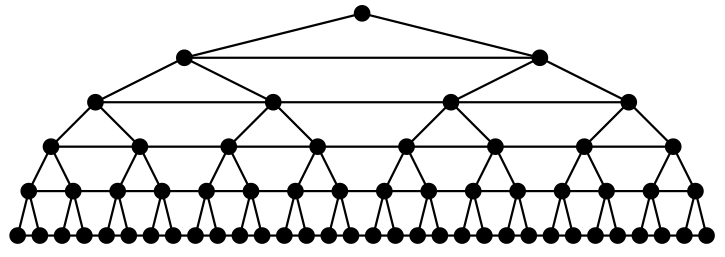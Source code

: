 <?xml version="1.0"?>
<!DOCTYPE ipe SYSTEM "ipe.dtd">
<ipe version="70218" creator="Ipe 7.2.24">
<info created="D:20220720145104" modified="D:20220721092933"/>
<ipestyle name="basic">
<symbol name="arrow/arc(spx)">
<path stroke="sym-stroke" fill="sym-stroke" pen="sym-pen">
0 0 m
-1 0.333 l
-1 -0.333 l
h
</path>
</symbol>
<symbol name="arrow/farc(spx)">
<path stroke="sym-stroke" fill="white" pen="sym-pen">
0 0 m
-1 0.333 l
-1 -0.333 l
h
</path>
</symbol>
<symbol name="arrow/ptarc(spx)">
<path stroke="sym-stroke" fill="sym-stroke" pen="sym-pen">
0 0 m
-1 0.333 l
-0.8 0 l
-1 -0.333 l
h
</path>
</symbol>
<symbol name="arrow/fptarc(spx)">
<path stroke="sym-stroke" fill="white" pen="sym-pen">
0 0 m
-1 0.333 l
-0.8 0 l
-1 -0.333 l
h
</path>
</symbol>
<symbol name="mark/circle(sx)" transformations="translations">
<path fill="sym-stroke">
0.6 0 0 0.6 0 0 e
0.4 0 0 0.4 0 0 e
</path>
</symbol>
<symbol name="mark/disk(sx)" transformations="translations">
<path fill="sym-stroke">
0.6 0 0 0.6 0 0 e
</path>
</symbol>
<symbol name="mark/fdisk(sfx)" transformations="translations">
<group>
<path fill="sym-fill">
0.5 0 0 0.5 0 0 e
</path>
<path fill="sym-stroke" fillrule="eofill">
0.6 0 0 0.6 0 0 e
0.4 0 0 0.4 0 0 e
</path>
</group>
</symbol>
<symbol name="mark/box(sx)" transformations="translations">
<path fill="sym-stroke" fillrule="eofill">
-0.6 -0.6 m
0.6 -0.6 l
0.6 0.6 l
-0.6 0.6 l
h
-0.4 -0.4 m
0.4 -0.4 l
0.4 0.4 l
-0.4 0.4 l
h
</path>
</symbol>
<symbol name="mark/square(sx)" transformations="translations">
<path fill="sym-stroke">
-0.6 -0.6 m
0.6 -0.6 l
0.6 0.6 l
-0.6 0.6 l
h
</path>
</symbol>
<symbol name="mark/fsquare(sfx)" transformations="translations">
<group>
<path fill="sym-fill">
-0.5 -0.5 m
0.5 -0.5 l
0.5 0.5 l
-0.5 0.5 l
h
</path>
<path fill="sym-stroke" fillrule="eofill">
-0.6 -0.6 m
0.6 -0.6 l
0.6 0.6 l
-0.6 0.6 l
h
-0.4 -0.4 m
0.4 -0.4 l
0.4 0.4 l
-0.4 0.4 l
h
</path>
</group>
</symbol>
<symbol name="mark/cross(sx)" transformations="translations">
<group>
<path fill="sym-stroke">
-0.43 -0.57 m
0.57 0.43 l
0.43 0.57 l
-0.57 -0.43 l
h
</path>
<path fill="sym-stroke">
-0.43 0.57 m
0.57 -0.43 l
0.43 -0.57 l
-0.57 0.43 l
h
</path>
</group>
</symbol>
<symbol name="arrow/fnormal(spx)">
<path stroke="sym-stroke" fill="white" pen="sym-pen">
0 0 m
-1 0.333 l
-1 -0.333 l
h
</path>
</symbol>
<symbol name="arrow/pointed(spx)">
<path stroke="sym-stroke" fill="sym-stroke" pen="sym-pen">
0 0 m
-1 0.333 l
-0.8 0 l
-1 -0.333 l
h
</path>
</symbol>
<symbol name="arrow/fpointed(spx)">
<path stroke="sym-stroke" fill="white" pen="sym-pen">
0 0 m
-1 0.333 l
-0.8 0 l
-1 -0.333 l
h
</path>
</symbol>
<symbol name="arrow/linear(spx)">
<path stroke="sym-stroke" pen="sym-pen">
-1 0.333 m
0 0 l
-1 -0.333 l
</path>
</symbol>
<symbol name="arrow/fdouble(spx)">
<path stroke="sym-stroke" fill="white" pen="sym-pen">
0 0 m
-1 0.333 l
-1 -0.333 l
h
-1 0 m
-2 0.333 l
-2 -0.333 l
h
</path>
</symbol>
<symbol name="arrow/double(spx)">
<path stroke="sym-stroke" fill="sym-stroke" pen="sym-pen">
0 0 m
-1 0.333 l
-1 -0.333 l
h
-1 0 m
-2 0.333 l
-2 -0.333 l
h
</path>
</symbol>
<symbol name="arrow/mid-normal(spx)">
<path stroke="sym-stroke" fill="sym-stroke" pen="sym-pen">
0.5 0 m
-0.5 0.333 l
-0.5 -0.333 l
h
</path>
</symbol>
<symbol name="arrow/mid-fnormal(spx)">
<path stroke="sym-stroke" fill="white" pen="sym-pen">
0.5 0 m
-0.5 0.333 l
-0.5 -0.333 l
h
</path>
</symbol>
<symbol name="arrow/mid-pointed(spx)">
<path stroke="sym-stroke" fill="sym-stroke" pen="sym-pen">
0.5 0 m
-0.5 0.333 l
-0.3 0 l
-0.5 -0.333 l
h
</path>
</symbol>
<symbol name="arrow/mid-fpointed(spx)">
<path stroke="sym-stroke" fill="white" pen="sym-pen">
0.5 0 m
-0.5 0.333 l
-0.3 0 l
-0.5 -0.333 l
h
</path>
</symbol>
<symbol name="arrow/mid-double(spx)">
<path stroke="sym-stroke" fill="sym-stroke" pen="sym-pen">
1 0 m
0 0.333 l
0 -0.333 l
h
0 0 m
-1 0.333 l
-1 -0.333 l
h
</path>
</symbol>
<symbol name="arrow/mid-fdouble(spx)">
<path stroke="sym-stroke" fill="white" pen="sym-pen">
1 0 m
0 0.333 l
0 -0.333 l
h
0 0 m
-1 0.333 l
-1 -0.333 l
h
</path>
</symbol>
<anglesize name="22.5 deg" value="22.5"/>
<anglesize name="30 deg" value="30"/>
<anglesize name="45 deg" value="45"/>
<anglesize name="60 deg" value="60"/>
<anglesize name="90 deg" value="90"/>
<arrowsize name="large" value="10"/>
<arrowsize name="small" value="5"/>
<arrowsize name="tiny" value="3"/>
<color name="blue" value="0 0 1"/>
<color name="brown" value="0.647 0.165 0.165"/>
<color name="darkblue" value="0 0 0.545"/>
<color name="darkcyan" value="0 0.545 0.545"/>
<color name="darkgray" value="0.663"/>
<color name="darkgreen" value="0 0.392 0"/>
<color name="darkmagenta" value="0.545 0 0.545"/>
<color name="darkorange" value="1 0.549 0"/>
<color name="darkred" value="0.545 0 0"/>
<color name="gold" value="1 0.843 0"/>
<color name="gray" value="0.745"/>
<color name="green" value="0 1 0"/>
<color name="lightblue" value="0.678 0.847 0.902"/>
<color name="lightcyan" value="0.878 1 1"/>
<color name="lightgray" value="0.827"/>
<color name="lightgreen" value="0.565 0.933 0.565"/>
<color name="lightyellow" value="1 1 0.878"/>
<color name="navy" value="0 0 0.502"/>
<color name="orange" value="1 0.647 0"/>
<color name="pink" value="1 0.753 0.796"/>
<color name="purple" value="0.627 0.125 0.941"/>
<color name="red" value="1 0 0"/>
<color name="seagreen" value="0.18 0.545 0.341"/>
<color name="turquoise" value="0.251 0.878 0.816"/>
<color name="violet" value="0.933 0.51 0.933"/>
<color name="yellow" value="1 1 0"/>
<dashstyle name="dash dot dotted" value="[4 2 1 2 1 2] 0"/>
<dashstyle name="dash dotted" value="[4 2 1 2] 0"/>
<dashstyle name="dashed" value="[4] 0"/>
<dashstyle name="dotted" value="[1 3] 0"/>
<gridsize name="10 pts (~3.5 mm)" value="10"/>
<gridsize name="14 pts (~5 mm)" value="14"/>
<gridsize name="16 pts (~6 mm)" value="16"/>
<gridsize name="20 pts (~7 mm)" value="20"/>
<gridsize name="28 pts (~10 mm)" value="28"/>
<gridsize name="32 pts (~12 mm)" value="32"/>
<gridsize name="4 pts" value="4"/>
<gridsize name="56 pts (~20 mm)" value="56"/>
<gridsize name="8 pts (~3 mm)" value="8"/>
<opacity name="10%" value="0.1"/>
<opacity name="30%" value="0.3"/>
<opacity name="50%" value="0.5"/>
<opacity name="75%" value="0.75"/>
<pen name="fat" value="1.2"/>
<pen name="heavier" value="0.8"/>
<pen name="ultrafat" value="2"/>
<symbolsize name="large" value="5"/>
<symbolsize name="small" value="2"/>
<symbolsize name="tiny" value="1.1"/>
<textsize name="Huge" value="\Huge"/>
<textsize name="LARGE" value="\LARGE"/>
<textsize name="Large" value="\Large"/>
<textsize name="footnote" value="\footnotesize"/>
<textsize name="huge" value="\huge"/>
<textsize name="large" value="\large"/>
<textsize name="small" value="\small"/>
<textsize name="tiny" value="\tiny"/>
<textstyle name="center" begin="\begin{center}" end="\end{center}"/>
<textstyle name="item" begin="\begin{itemize}\item{}" end="\end{itemize}"/>
<textstyle name="itemize" begin="\begin{itemize}" end="\end{itemize}"/>
<tiling name="falling" angle="-60" step="4" width="1"/>
<tiling name="rising" angle="30" step="4" width="1"/>
</ipestyle>
<ipestyle name="brew">
<color name="aliceblue" value="0.941 0.973 1"/>
<color name="brew1" value="0.552 0.827 0.78"/>
<color name="brew2" value="1 1 0.701"/>
<color name="brew3" value="0.745 0.729 0.854"/>
<color name="brew4" value="0.984 0.501 0.447"/>
<color name="brew5" value="0.501 0.694 0.827"/>
<color name="brew6" value="0.992 0.705 0.384"/>
<color name="brew7" value="0.701 0.87 0.411"/>
<color name="brew8" value="0.988 0.803 0.898"/>
</ipestyle>
<ipestyle>
<opacity name="10%" value="0.1"/>
<opacity name="20%" value="0.2"/>
<opacity name="30%" value="0.3"/>
<opacity name="40%" value="0.4"/>
<opacity name="50%" value="0.5"/>
<opacity name="60%" value="0.6"/>
<opacity name="70%" value="0.7"/>
<opacity name="80%" value="0.8"/>
<opacity name="90%" value="0.9"/>
</ipestyle>
<page>
<layer name="T_h"/>
<layer name="paths"/>
<layer name="alpha"/>
<layer name="beta"/>
<view layers="T_h paths" active="paths"/>
<view layers="T_h paths alpha" active="beta"/>
<view layers="T_h paths beta" active="beta"/>
<path layer="beta" matrix="1.26985 0 0 1.0265 -68.9268 -65.3857" stroke="black" fill="brew4">
149.041 622.632
156.267 618.403
219.185 618.755
283.688 619.46
348.192 619.108
355.771 621.751
355.771 631.092
282.455 627.215
220.242 628.096
151.861 630.739 u
</path>
<path matrix="1.24474 0 0 1.0265 -62.1083 -48.4665" stroke="black" fill="brew4">
149.041 622.632
156.267 618.403
219.185 618.755
283.688 619.46
348.192 619.108
355.771 621.751
355.771 631.092
282.455 627.215
220.242 628.096
151.861 630.739 u
</path>
<path matrix="1.155 0 0 1 -41.2381 -16.39" stroke="black" fill="brew4">
149.041 622.632
156.267 618.403
219.185 618.755
283.688 619.46
348.192 619.108
355.771 621.751
355.771 631.092
282.455 627.215
220.242 628.096
151.861 630.739 u
</path>
<path stroke="black" fill="brew4">
149.041 622.632
156.267 618.403
219.185 618.755
283.688 619.46
348.192 619.108
355.771 621.751
355.771 631.092
282.455 627.215
220.242 628.096
151.861 630.739 u
</path>
<path stroke="black" fill="brew4">
251.789 645.672
177.239 646.201
177.063 632.102
250.908 636.508
331.855 635.098
332.331 646.201 u
</path>
<path stroke="black" fill="brew4">
245.621 660.653
246.502 650.431
258.134 652.369
259.015 660.3 u
</path>
<path layer="alpha" matrix="1 0 0 1 208.516 1.10535" stroke="black" fill="brew3">
153.095 594.915
145.516 599.321
138.114 569.36
145.34 565.836 u
</path>
<path matrix="1 0 0 1 192.302 1.10535" stroke="black" fill="brew3">
153.095 594.915
145.516 599.321
138.114 569.36
145.34 565.836 u
</path>
<path matrix="1 0 0 1 160.05 1.81031" stroke="black" fill="brew3">
153.095 594.915
145.516 599.321
138.114 569.36
145.34 565.836 u
</path>
<path matrix="1 0 0 1 128.503 1.10535" stroke="black" fill="brew3">
153.095 594.915
145.516 599.321
138.114 569.36
145.34 565.836 u
</path>
<path matrix="1 0 0 1 80.213 1.28159" stroke="black" fill="brew3">
153.095 594.915
145.516 599.321
138.114 569.36
145.34 565.836 u
</path>
<path matrix="1 0 0 1 63.9989 1.98655" stroke="black" fill="brew3">
153.095 594.915
145.516 599.321
138.114 569.36
145.34 565.836 u
</path>
<path matrix="1 0 0 1 32.8044 0.752873" stroke="black" fill="brew3">
153.095 594.915
145.516 599.321
138.114 569.36
145.34 565.836 u
</path>
<path matrix="1 0 0 1 0.2 0.4" stroke="black" fill="brew3">
153.095 594.915
145.516 599.321
138.114 569.36
145.34 565.836 u
</path>
<path matrix="1 0 0 1 160.084 0.00031181" stroke="black" fill="brew3">
172.481 615.007
167.546 608.662
158.558 589.275
153.623 570.242
162.788 568.479
166.841 590.862
178.826 611.129 u
</path>
<path matrix="1 0 0 1 128.656 0.705272" stroke="black" fill="brew3">
172.481 615.007
167.546 608.662
158.558 589.275
153.623 570.242
162.788 568.479
166.841 590.862
178.826 611.129 u
</path>
<path matrix="1 0 0 1 31.981 -0.175928" stroke="black" fill="brew3">
172.481 615.007
167.546 608.662
158.558 589.275
153.623 570.242
162.788 568.479
166.841 590.862
178.826 611.129 u
</path>
<path stroke="black" fill="brew3">
172.481 615.007
167.546 608.662
158.558 589.275
153.623 570.242
162.788 568.479
166.841 590.862
178.826 611.129 u
</path>
<path matrix="-1 0 0 1 503.578 0.352231" stroke="black" fill="brew3">
291.267 628.225
281.926 630.163
261.306 608.662
254.785 591.567
251.965 575.881
253.551 569.889
259.015 568.655
267.651 602.846
290.914 621.527 u
</path>
<path stroke="black" fill="brew3">
291.267 628.225
281.926 630.163
261.306 608.662
254.785 591.567
251.965 575.881
253.551 569.889
259.015 568.655
267.651 602.846
290.914 621.527 u
</path>
<path stroke="black" fill="brew3">
306.247 645.496
319.818 644.967
353.832 626.991
369.165 609.543
378.505 592.095
381.678 572.533
372.161 568.655
366.874 591.567
359.119 605.666
342.553 622.056
309.419 637.565
309.419 637.565 u
</path>
<path stroke="black" fill="brew3">
193.806 649.373
150.098 628.225
133.708 609.896
118.728 575.705
127.892 564.778
135.647 586.279
147.984 613.949
187.461 634.217
214.25 643.734
265.712 652.017
258.31 664.354 u
</path>
<use layer="T_h" name="mark/disk(sx)" pos="128 576" size="large" stroke="black"/>
<use name="mark/disk(sx)" pos="136 576" size="large" stroke="black"/>
<use name="mark/disk(sx)" pos="132 592" size="large" stroke="black"/>
<path stroke="black" pen="heavier">
128 576 m
132 592 l
</path>
<path stroke="black" pen="heavier">
132 592 m
136 576 l
</path>
<use matrix="1 0 0 1 16 0" name="mark/disk(sx)" pos="128 576" size="large" stroke="black"/>
<use matrix="1 0 0 1 16 0" name="mark/disk(sx)" pos="136 576" size="large" stroke="black"/>
<use matrix="1 0 0 1 16 0" name="mark/disk(sx)" pos="132 592" size="large" stroke="black"/>
<path matrix="1 0 0 1 16 0" stroke="black" pen="heavier">
128 576 m
132 592 l
</path>
<path matrix="1 0 0 1 16 0" stroke="black" pen="heavier">
132 592 m
136 576 l
</path>
<use name="mark/disk(sx)" pos="140 608" size="large" stroke="black"/>
<path stroke="black" pen="heavier">
132 592 m
140 608 l
</path>
<path stroke="black" pen="heavier">
140 608 m
148 592 l
</path>
<use matrix="1 0 0 1 32 0" name="mark/disk(sx)" pos="128 576" size="large" stroke="black"/>
<use matrix="1 0 0 1 32 0" name="mark/disk(sx)" pos="136 576" size="large" stroke="black"/>
<use matrix="1 0 0 1 32 0" name="mark/disk(sx)" pos="132 592" size="large" stroke="black"/>
<path matrix="1 0 0 1 32 0" stroke="black" pen="heavier">
128 576 m
132 592 l
</path>
<path matrix="1 0 0 1 32 0" stroke="black" pen="heavier">
132 592 m
136 576 l
</path>
<use matrix="1 0 0 1 48 0" name="mark/disk(sx)" pos="128 576" size="large" stroke="black"/>
<use matrix="1 0 0 1 48 0" name="mark/disk(sx)" pos="136 576" size="large" stroke="black"/>
<use matrix="1 0 0 1 48 0" name="mark/disk(sx)" pos="132 592" size="large" stroke="black"/>
<path matrix="1 0 0 1 48 0" stroke="black" pen="heavier">
128 576 m
132 592 l
</path>
<path matrix="1 0 0 1 48 0" stroke="black" pen="heavier">
132 592 m
136 576 l
</path>
<use matrix="1 0 0 1 32 0" name="mark/disk(sx)" pos="140 608" size="large" stroke="black"/>
<path matrix="1 0 0 1 32 0" stroke="black" pen="heavier">
132 592 m
140 608 l
</path>
<path matrix="1 0 0 1 32 0" stroke="black" pen="heavier">
140 608 m
148 592 l
</path>
<use name="mark/disk(sx)" pos="156 624" size="large" stroke="black"/>
<path stroke="black" pen="heavier">
140 608 m
156 624 l
</path>
<path stroke="black" pen="heavier">
156 624 m
172 608 l
</path>
<use matrix="1 0 0 1 64 0" name="mark/disk(sx)" pos="128 576" size="large" stroke="black"/>
<use matrix="1 0 0 1 64 0" name="mark/disk(sx)" pos="136 576" size="large" stroke="black"/>
<use matrix="1 0 0 1 64 0" name="mark/disk(sx)" pos="132 592" size="large" stroke="black"/>
<path matrix="1 0 0 1 64 0" stroke="black" pen="heavier">
128 576 m
132 592 l
</path>
<path matrix="1 0 0 1 64 0" stroke="black" pen="heavier">
132 592 m
136 576 l
</path>
<use matrix="1 0 0 1 80 0" name="mark/disk(sx)" pos="128 576" size="large" stroke="black"/>
<use matrix="1 0 0 1 80 0" name="mark/disk(sx)" pos="136 576" size="large" stroke="black"/>
<use matrix="1 0 0 1 80 0" name="mark/disk(sx)" pos="132 592" size="large" stroke="black"/>
<path matrix="1 0 0 1 80 0" stroke="black" pen="heavier">
128 576 m
132 592 l
</path>
<path matrix="1 0 0 1 80 0" stroke="black" pen="heavier">
132 592 m
136 576 l
</path>
<use matrix="1 0 0 1 64 0" name="mark/disk(sx)" pos="140 608" size="large" stroke="black"/>
<path matrix="1 0 0 1 64 0" stroke="black" pen="heavier">
132 592 m
140 608 l
</path>
<path matrix="1 0 0 1 64 0" stroke="black" pen="heavier">
140 608 m
148 592 l
</path>
<use matrix="1 0 0 1 96 0" name="mark/disk(sx)" pos="128 576" size="large" stroke="black"/>
<use matrix="1 0 0 1 96 0" name="mark/disk(sx)" pos="136 576" size="large" stroke="black"/>
<use matrix="1 0 0 1 96 0" name="mark/disk(sx)" pos="132 592" size="large" stroke="black"/>
<path matrix="1 0 0 1 96 0" stroke="black" pen="heavier">
128 576 m
132 592 l
</path>
<path matrix="1 0 0 1 96 0" stroke="black" pen="heavier">
132 592 m
136 576 l
</path>
<use matrix="1 0 0 1 112 0" name="mark/disk(sx)" pos="128 576" size="large" stroke="black"/>
<use matrix="1 0 0 1 112 0" name="mark/disk(sx)" pos="136 576" size="large" stroke="black"/>
<use matrix="1 0 0 1 112 0" name="mark/disk(sx)" pos="132 592" size="large" stroke="black"/>
<path matrix="1 0 0 1 112 0" stroke="black" pen="heavier">
128 576 m
132 592 l
</path>
<path matrix="1 0 0 1 112 0" stroke="black" pen="heavier">
132 592 m
136 576 l
</path>
<use matrix="1 0 0 1 96 0" name="mark/disk(sx)" pos="140 608" size="large" stroke="black"/>
<path matrix="1 0 0 1 96 0" stroke="black" pen="heavier">
132 592 m
140 608 l
</path>
<path matrix="1 0 0 1 96 0" stroke="black" pen="heavier">
140 608 m
148 592 l
</path>
<use matrix="1 0 0 1 64 0" name="mark/disk(sx)" pos="156 624" size="large" stroke="black"/>
<path matrix="1 0 0 1 64 0" stroke="black" pen="heavier">
140 608 m
156 624 l
</path>
<path matrix="1 0 0 1 64 0" stroke="black" pen="heavier">
156 624 m
172 608 l
</path>
<use name="mark/disk(sx)" pos="188 640" size="large" stroke="black"/>
<path stroke="black" pen="heavier">
156 624 m
188 640 l
</path>
<path stroke="black" pen="heavier">
188 640 m
220 624 l
</path>
<use matrix="1 0 0 1 128 0" name="mark/disk(sx)" pos="128 576" size="large" stroke="black"/>
<use matrix="1 0 0 1 128 0" name="mark/disk(sx)" pos="136 576" size="large" stroke="black"/>
<use matrix="1 0 0 1 128 0" name="mark/disk(sx)" pos="132 592" size="large" stroke="black"/>
<path matrix="1 0 0 1 128 0" stroke="black" pen="heavier">
128 576 m
132 592 l
</path>
<path matrix="1 0 0 1 128 0" stroke="black" pen="heavier">
132 592 m
136 576 l
</path>
<use matrix="1 0 0 1 144 0" name="mark/disk(sx)" pos="128 576" size="large" stroke="black"/>
<use matrix="1 0 0 1 144 0" name="mark/disk(sx)" pos="136 576" size="large" stroke="black"/>
<use matrix="1 0 0 1 144 0" name="mark/disk(sx)" pos="132 592" size="large" stroke="black"/>
<path matrix="1 0 0 1 144 0" stroke="black" pen="heavier">
128 576 m
132 592 l
</path>
<path matrix="1 0 0 1 144 0" stroke="black" pen="heavier">
132 592 m
136 576 l
</path>
<use matrix="1 0 0 1 128 0" name="mark/disk(sx)" pos="140 608" size="large" stroke="black"/>
<path matrix="1 0 0 1 128 0" stroke="black" pen="heavier">
132 592 m
140 608 l
</path>
<path matrix="1 0 0 1 128 0" stroke="black" pen="heavier">
140 608 m
148 592 l
</path>
<use matrix="1 0 0 1 160 0" name="mark/disk(sx)" pos="128 576" size="large" stroke="black"/>
<use matrix="1 0 0 1 160 0" name="mark/disk(sx)" pos="136 576" size="large" stroke="black"/>
<use matrix="1 0 0 1 160 0" name="mark/disk(sx)" pos="132 592" size="large" stroke="black"/>
<path matrix="1 0 0 1 160 0" stroke="black" pen="heavier">
128 576 m
132 592 l
</path>
<path matrix="1 0 0 1 160 0" stroke="black" pen="heavier">
132 592 m
136 576 l
</path>
<use matrix="1 0 0 1 176 0" name="mark/disk(sx)" pos="128 576" size="large" stroke="black"/>
<use matrix="1 0 0 1 176 0" name="mark/disk(sx)" pos="136 576" size="large" stroke="black"/>
<use matrix="1 0 0 1 176 0" name="mark/disk(sx)" pos="132 592" size="large" stroke="black"/>
<path matrix="1 0 0 1 176 0" stroke="black" pen="heavier">
128 576 m
132 592 l
</path>
<path matrix="1 0 0 1 176 0" stroke="black" pen="heavier">
132 592 m
136 576 l
</path>
<use matrix="1 0 0 1 160 0" name="mark/disk(sx)" pos="140 608" size="large" stroke="black"/>
<path matrix="1 0 0 1 160 0" stroke="black" pen="heavier">
132 592 m
140 608 l
</path>
<path matrix="1 0 0 1 160 0" stroke="black" pen="heavier">
140 608 m
148 592 l
</path>
<use matrix="1 0 0 1 128 0" name="mark/disk(sx)" pos="156 624" size="large" stroke="black"/>
<path matrix="1 0 0 1 128 0" stroke="black" pen="heavier">
140 608 m
156 624 l
</path>
<path matrix="1 0 0 1 128 0" stroke="black" pen="heavier">
156 624 m
172 608 l
</path>
<use matrix="1 0 0 1 192 0" name="mark/disk(sx)" pos="128 576" size="large" stroke="black"/>
<use matrix="1 0 0 1 192 0" name="mark/disk(sx)" pos="136 576" size="large" stroke="black"/>
<use matrix="1 0 0 1 192 0" name="mark/disk(sx)" pos="132 592" size="large" stroke="black"/>
<path matrix="1 0 0 1 192 0" stroke="black" pen="heavier">
128 576 m
132 592 l
</path>
<path matrix="1 0 0 1 192 0" stroke="black" pen="heavier">
132 592 m
136 576 l
</path>
<use matrix="1 0 0 1 208 0" name="mark/disk(sx)" pos="128 576" size="large" stroke="black"/>
<use matrix="1 0 0 1 208 0" name="mark/disk(sx)" pos="136 576" size="large" stroke="black"/>
<use matrix="1 0 0 1 208 0" name="mark/disk(sx)" pos="132 592" size="large" stroke="black"/>
<path matrix="1 0 0 1 208 0" stroke="black" pen="heavier">
128 576 m
132 592 l
</path>
<path matrix="1 0 0 1 208 0" stroke="black" pen="heavier">
132 592 m
136 576 l
</path>
<use matrix="1 0 0 1 192 0" name="mark/disk(sx)" pos="140 608" size="large" stroke="black"/>
<path matrix="1 0 0 1 192 0" stroke="black" pen="heavier">
132 592 m
140 608 l
</path>
<path matrix="1 0 0 1 192 0" stroke="black" pen="heavier">
140 608 m
148 592 l
</path>
<use matrix="1 0 0 1 224 0" name="mark/disk(sx)" pos="128 576" size="large" stroke="black"/>
<use matrix="1 0 0 1 224 0" name="mark/disk(sx)" pos="136 576" size="large" stroke="black"/>
<use matrix="1 0 0 1 224 0" name="mark/disk(sx)" pos="132 592" size="large" stroke="black"/>
<path matrix="1 0 0 1 224 0" stroke="black" pen="heavier">
128 576 m
132 592 l
</path>
<path matrix="1 0 0 1 224 0" stroke="black" pen="heavier">
132 592 m
136 576 l
</path>
<use matrix="1 0 0 1 240 0" name="mark/disk(sx)" pos="128 576" size="large" stroke="black"/>
<use matrix="1 0 0 1 240 0" name="mark/disk(sx)" pos="136 576" size="large" stroke="black"/>
<use matrix="1 0 0 1 240 0" name="mark/disk(sx)" pos="132 592" size="large" stroke="black"/>
<path matrix="1 0 0 1 240 0" stroke="black" pen="heavier">
128 576 m
132 592 l
</path>
<path matrix="1 0 0 1 240 0" stroke="black" pen="heavier">
132 592 m
136 576 l
</path>
<use matrix="1 0 0 1 224 0" name="mark/disk(sx)" pos="140 608" size="large" stroke="black"/>
<path matrix="1 0 0 1 224 0" stroke="black" pen="heavier">
132 592 m
140 608 l
</path>
<path matrix="1 0 0 1 224 0" stroke="black" pen="heavier">
140 608 m
148 592 l
</path>
<use matrix="1 0 0 1 192 0" name="mark/disk(sx)" pos="156 624" size="large" stroke="black"/>
<path matrix="1 0 0 1 192 0" stroke="black" pen="heavier">
140 608 m
156 624 l
</path>
<path matrix="1 0 0 1 192 0" stroke="black" pen="heavier">
156 624 m
172 608 l
</path>
<use matrix="1 0 0 1 128 0" name="mark/disk(sx)" pos="188 640" size="large" stroke="black"/>
<path matrix="1 0 0 1 128 0" stroke="black" pen="heavier">
156 624 m
188 640 l
</path>
<path matrix="1 0 0 1 128 0" stroke="black" pen="heavier">
188 640 m
220 624 l
</path>
<use name="mark/disk(sx)" pos="252 656" size="large" stroke="black"/>
<path stroke="black" pen="heavier">
188 640 m
252 656 l
</path>
<path stroke="black" pen="heavier">
252 656 m
316 640 l
</path>
<path layer="paths" stroke="black" pen="heavier">
188 640 m
316 640 l
</path>
<path stroke="black" pen="heavier">
156 624 m
348 624 l
</path>
<path stroke="black" pen="heavier">
140 608 m
364 608 l
</path>
<path stroke="black" pen="heavier">
132 592 m
372 592 l
</path>
<path stroke="black" pen="heavier">
128 576 m
376 576 l
</path>
</page>
</ipe>
